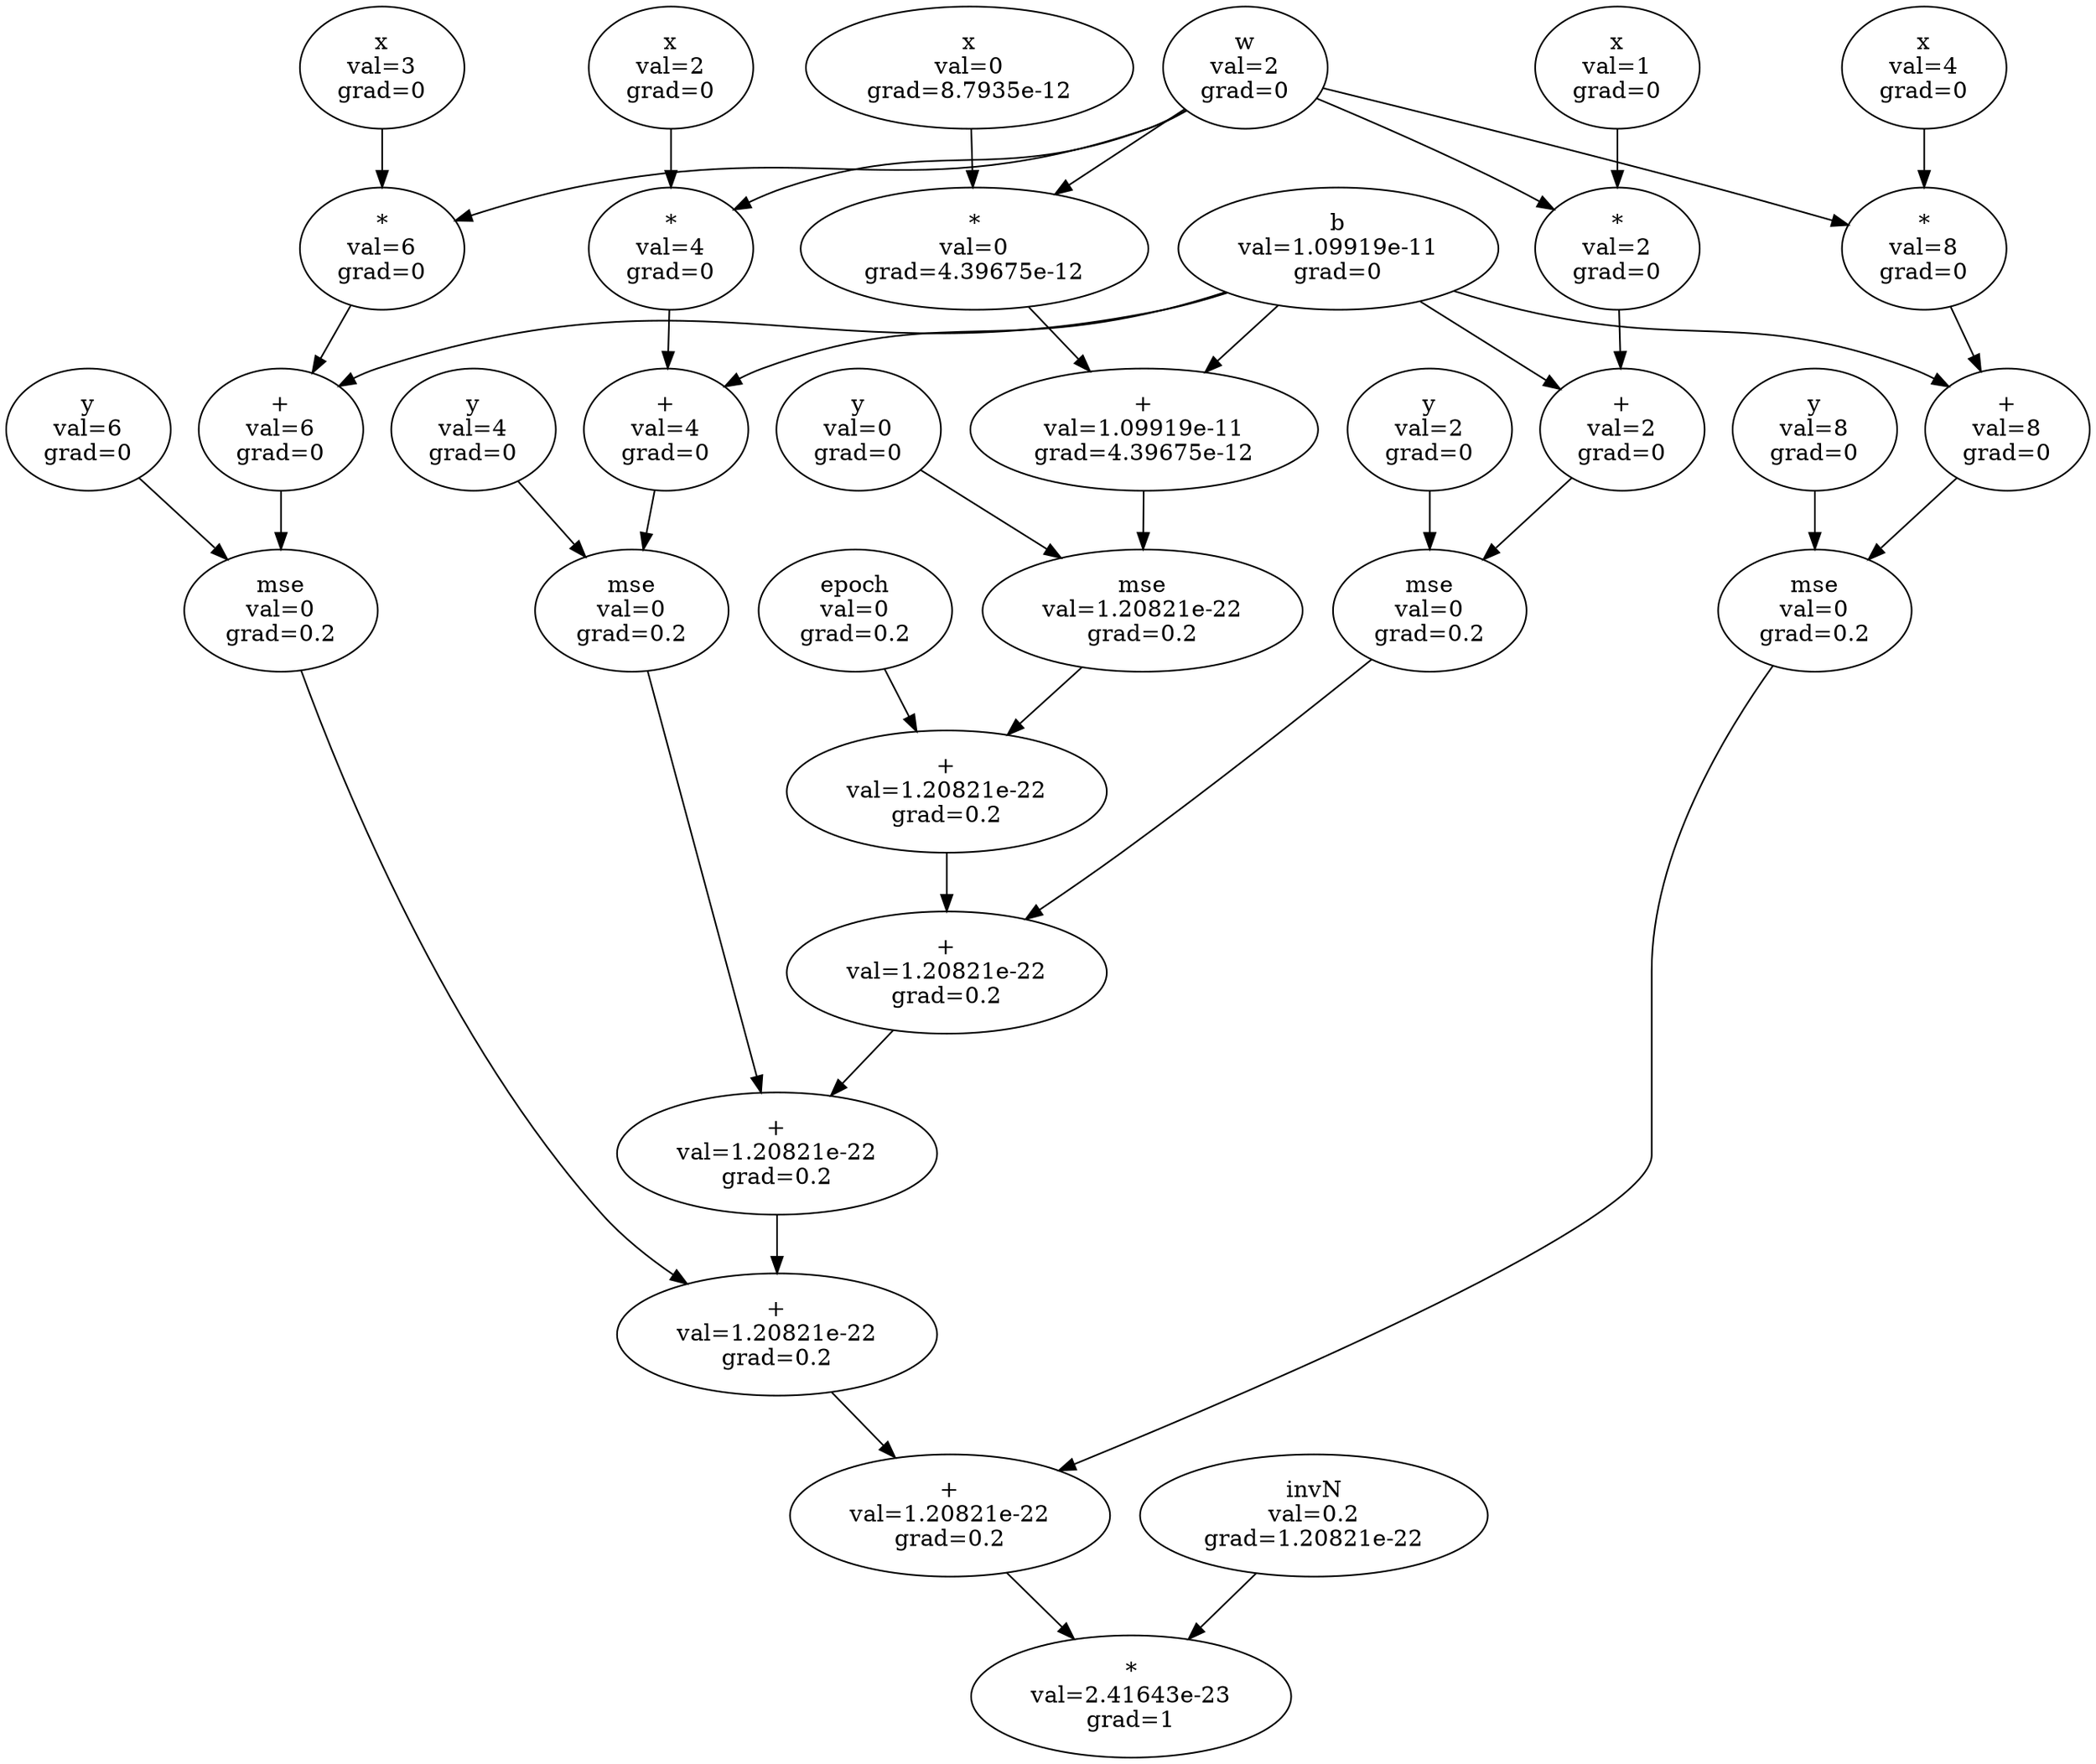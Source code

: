 digraph ComputationalGraph {
  node329969 [label="epoch\nval=0\ngrad=0.2"];
  node329971 [label="y\nval=0\ngrad=0"];
  node0 [label="w\nval=2\ngrad=0"];
  node329970 [label="x\nval=0\ngrad=8.7935e-12"];
  node329972 [label="*\nval=0\ngrad=4.39675e-12"];
  node0 -> node329972;
  node329970 -> node329972;
  node1 [label="b\nval=1.09919e-11\ngrad=0"];
  node329973 [label="+\nval=1.09919e-11\ngrad=4.39675e-12"];
  node329972 -> node329973;
  node1 -> node329973;
  node329974 [label="mse\nval=1.20821e-22\ngrad=0.2"];
  node329971 -> node329974;
  node329973 -> node329974;
  node329975 [label="+\nval=1.20821e-22\ngrad=0.2"];
  node329969 -> node329975;
  node329974 -> node329975;
  node329977 [label="y\nval=2\ngrad=0"];
  node329976 [label="x\nval=1\ngrad=0"];
  node329978 [label="*\nval=2\ngrad=0"];
  node0 -> node329978;
  node329976 -> node329978;
  node329979 [label="+\nval=2\ngrad=0"];
  node329978 -> node329979;
  node1 -> node329979;
  node329980 [label="mse\nval=0\ngrad=0.2"];
  node329977 -> node329980;
  node329979 -> node329980;
  node329981 [label="+\nval=1.20821e-22\ngrad=0.2"];
  node329975 -> node329981;
  node329980 -> node329981;
  node329983 [label="y\nval=4\ngrad=0"];
  node329982 [label="x\nval=2\ngrad=0"];
  node329984 [label="*\nval=4\ngrad=0"];
  node0 -> node329984;
  node329982 -> node329984;
  node329985 [label="+\nval=4\ngrad=0"];
  node329984 -> node329985;
  node1 -> node329985;
  node329986 [label="mse\nval=0\ngrad=0.2"];
  node329983 -> node329986;
  node329985 -> node329986;
  node329987 [label="+\nval=1.20821e-22\ngrad=0.2"];
  node329981 -> node329987;
  node329986 -> node329987;
  node329989 [label="y\nval=6\ngrad=0"];
  node329988 [label="x\nval=3\ngrad=0"];
  node329990 [label="*\nval=6\ngrad=0"];
  node0 -> node329990;
  node329988 -> node329990;
  node329991 [label="+\nval=6\ngrad=0"];
  node329990 -> node329991;
  node1 -> node329991;
  node329992 [label="mse\nval=0\ngrad=0.2"];
  node329989 -> node329992;
  node329991 -> node329992;
  node329993 [label="+\nval=1.20821e-22\ngrad=0.2"];
  node329987 -> node329993;
  node329992 -> node329993;
  node329995 [label="y\nval=8\ngrad=0"];
  node329994 [label="x\nval=4\ngrad=0"];
  node329996 [label="*\nval=8\ngrad=0"];
  node0 -> node329996;
  node329994 -> node329996;
  node329997 [label="+\nval=8\ngrad=0"];
  node329996 -> node329997;
  node1 -> node329997;
  node329998 [label="mse\nval=0\ngrad=0.2"];
  node329995 -> node329998;
  node329997 -> node329998;
  node329999 [label="+\nval=1.20821e-22\ngrad=0.2"];
  node329993 -> node329999;
  node329998 -> node329999;
  node330000 [label="invN\nval=0.2\ngrad=1.20821e-22"];
  node330001 [label="*\nval=2.41643e-23\ngrad=1"];
  node329999 -> node330001;
  node330000 -> node330001;
}
